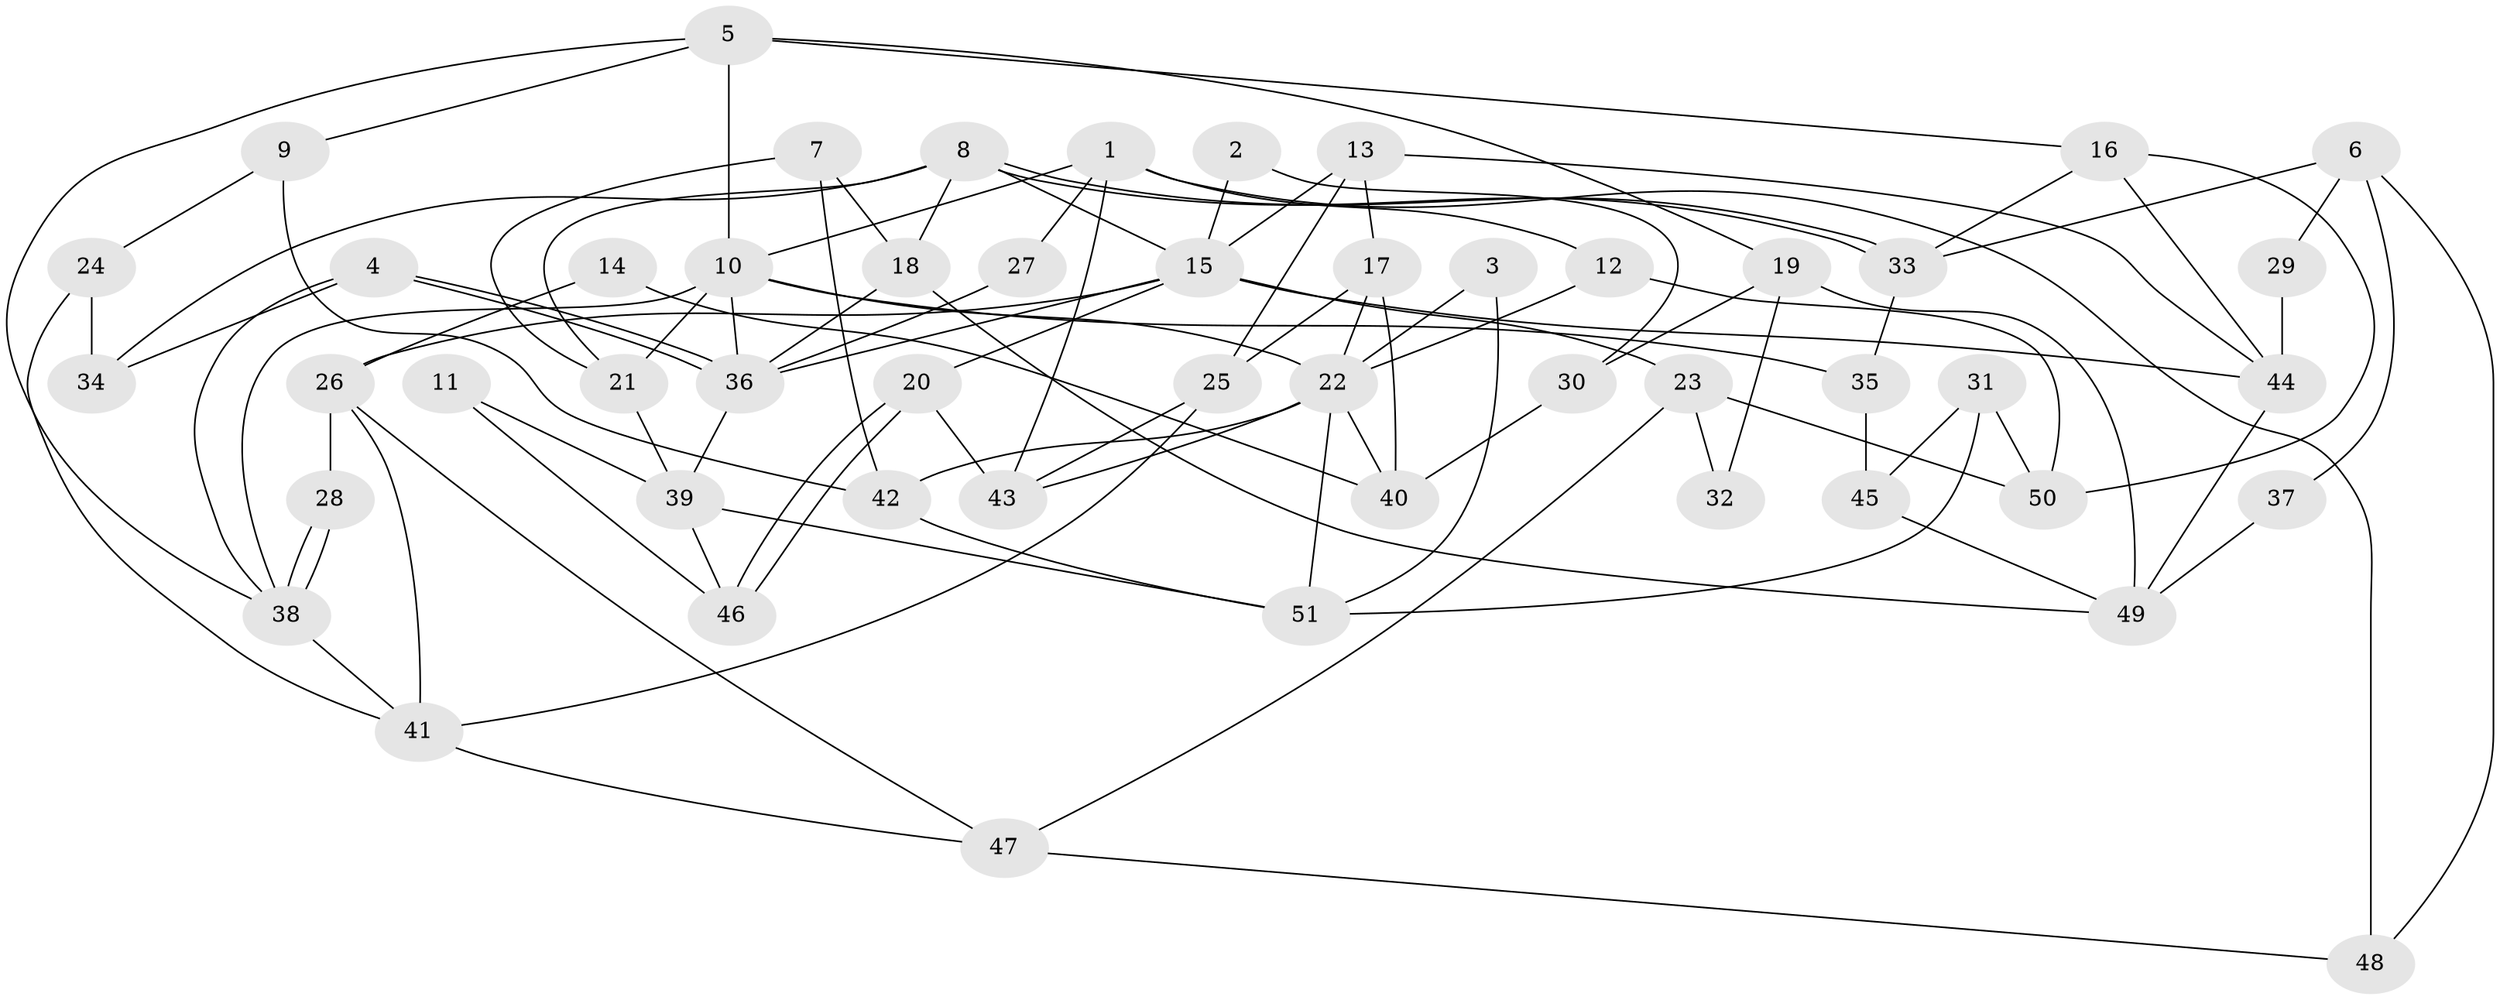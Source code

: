 // coarse degree distribution, {5: 0.22580645161290322, 2: 0.12903225806451613, 7: 0.16129032258064516, 4: 0.16129032258064516, 3: 0.16129032258064516, 6: 0.0967741935483871, 9: 0.03225806451612903, 10: 0.03225806451612903}
// Generated by graph-tools (version 1.1) at 2025/41/03/06/25 10:41:56]
// undirected, 51 vertices, 102 edges
graph export_dot {
graph [start="1"]
  node [color=gray90,style=filled];
  1;
  2;
  3;
  4;
  5;
  6;
  7;
  8;
  9;
  10;
  11;
  12;
  13;
  14;
  15;
  16;
  17;
  18;
  19;
  20;
  21;
  22;
  23;
  24;
  25;
  26;
  27;
  28;
  29;
  30;
  31;
  32;
  33;
  34;
  35;
  36;
  37;
  38;
  39;
  40;
  41;
  42;
  43;
  44;
  45;
  46;
  47;
  48;
  49;
  50;
  51;
  1 -- 12;
  1 -- 10;
  1 -- 27;
  1 -- 43;
  1 -- 48;
  2 -- 30;
  2 -- 15;
  3 -- 51;
  3 -- 22;
  4 -- 36;
  4 -- 36;
  4 -- 38;
  4 -- 34;
  5 -- 9;
  5 -- 38;
  5 -- 10;
  5 -- 16;
  5 -- 19;
  6 -- 48;
  6 -- 33;
  6 -- 29;
  6 -- 37;
  7 -- 21;
  7 -- 18;
  7 -- 42;
  8 -- 33;
  8 -- 33;
  8 -- 18;
  8 -- 15;
  8 -- 21;
  8 -- 34;
  9 -- 42;
  9 -- 24;
  10 -- 36;
  10 -- 21;
  10 -- 22;
  10 -- 35;
  10 -- 38;
  11 -- 39;
  11 -- 46;
  12 -- 22;
  12 -- 50;
  13 -- 17;
  13 -- 15;
  13 -- 25;
  13 -- 44;
  14 -- 26;
  14 -- 40;
  15 -- 20;
  15 -- 23;
  15 -- 26;
  15 -- 36;
  15 -- 44;
  16 -- 44;
  16 -- 33;
  16 -- 50;
  17 -- 25;
  17 -- 22;
  17 -- 40;
  18 -- 49;
  18 -- 36;
  19 -- 49;
  19 -- 30;
  19 -- 32;
  20 -- 46;
  20 -- 46;
  20 -- 43;
  21 -- 39;
  22 -- 42;
  22 -- 40;
  22 -- 43;
  22 -- 51;
  23 -- 47;
  23 -- 32;
  23 -- 50;
  24 -- 34;
  24 -- 41;
  25 -- 43;
  25 -- 41;
  26 -- 41;
  26 -- 28;
  26 -- 47;
  27 -- 36;
  28 -- 38;
  28 -- 38;
  29 -- 44;
  30 -- 40;
  31 -- 51;
  31 -- 50;
  31 -- 45;
  33 -- 35;
  35 -- 45;
  36 -- 39;
  37 -- 49;
  38 -- 41;
  39 -- 46;
  39 -- 51;
  41 -- 47;
  42 -- 51;
  44 -- 49;
  45 -- 49;
  47 -- 48;
}
